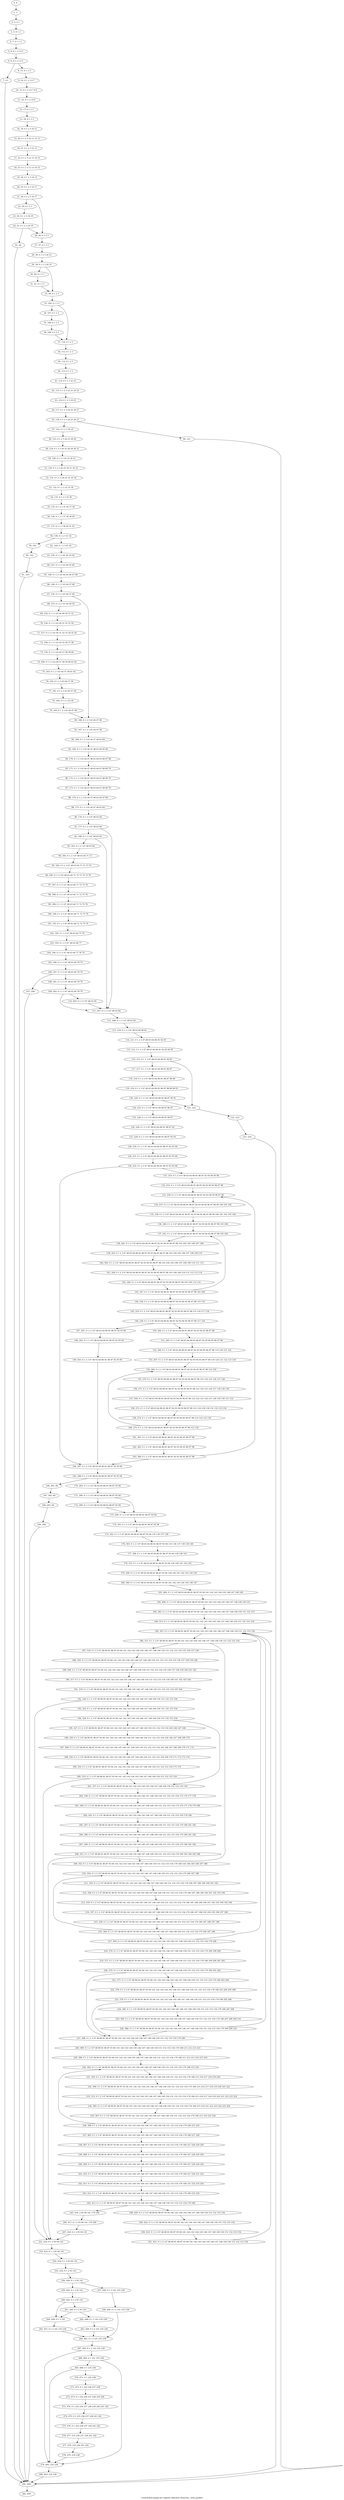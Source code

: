 digraph G {
graph [label="Control-flow-graph for register allocator (function _send_packet)"]
0[label="0, 0: "];
1[label="1, 1: "];
2[label="2, 2: 0 1 "];
3[label="3, 5: 0 1 2 "];
4[label="4, 7: 0 1 2 3 "];
5[label="5, 8: 0 1 2 3 4 5 "];
6[label="6, 9: 0 1 2 3 4 5 "];
7[label="7, 12: "];
8[label="8, 13: 0 1 2 3 "];
9[label="9, 14: 0 1 2 3 6 7 "];
10[label="10, 15: 0 1 2 3 6 7 8 9 "];
11[label="11, 16: 0 1 2 3 8 9 "];
12[label="12, 17: 0 1 2 3 "];
13[label="13, 18: 0 1 2 3 "];
14[label="14, 19: 0 1 2 3 10 11 "];
15[label="15, 20: 0 1 2 3 10 11 12 13 "];
16[label="16, 21: 0 1 2 3 12 13 "];
17[label="17, 22: 0 1 2 3 12 13 14 15 "];
18[label="18, 23: 0 1 2 3 12 13 14 15 "];
19[label="19, 24: 0 1 2 3 14 15 "];
20[label="20, 25: 0 1 2 3 16 17 "];
21[label="21, 26: 0 1 2 3 16 17 "];
22[label="22, 29: 0 1 2 3 "];
23[label="23, 30: 0 1 2 3 18 19 "];
24[label="24, 31: 0 1 2 3 18 19 "];
25[label="25, 34: "];
26[label="26, 36: 0 1 2 3 "];
27[label="27, 37: 0 1 2 3 "];
28[label="28, 38: 0 1 2 3 20 21 "];
29[label="29, 39: 0 1 2 3 20 21 "];
30[label="30, 40: 0 1 2 3 "];
31[label="31, 41: 0 1 2 3 "];
32[label="32, 48: 0 1 2 3 "];
33[label="33, 104: 0 1 2 3 "];
34[label="34, 107: 0 1 2 3 "];
35[label="35, 108: 0 1 2 3 "];
36[label="36, 109: 0 1 2 3 "];
37[label="37, 110: 0 1 2 3 "];
38[label="38, 111: 0 1 2 3 "];
39[label="39, 112: 0 1 2 3 "];
40[label="40, 113: 0 1 2 3 "];
41[label="41, 114: 0 1 2 3 22 23 "];
42[label="42, 115: 0 1 2 3 22 23 24 25 "];
43[label="43, 116: 0 1 2 3 24 25 "];
44[label="44, 117: 0 1 2 3 24 25 26 27 "];
45[label="45, 118: 0 1 2 3 24 25 26 27 "];
46[label="46, 121: "];
47[label="47, 122: 0 1 2 3 24 25 "];
48[label="48, 123: 0 1 2 3 24 25 28 29 "];
49[label="49, 124: 0 1 2 3 24 25 28 29 30 31 "];
50[label="50, 128: 0 1 2 3 24 25 30 31 "];
51[label="51, 130: 0 1 2 3 24 25 30 31 32 33 "];
52[label="52, 131: 0 1 2 3 24 25 32 33 34 "];
53[label="53, 132: 0 1 2 3 32 33 34 "];
54[label="54, 133: 0 1 2 3 35 36 "];
55[label="55, 135: 0 1 2 3 35 36 37 38 "];
56[label="56, 136: 0 1 2 3 37 38 39 40 "];
57[label="57, 137: 0 1 2 3 39 40 41 42 "];
58[label="58, 138: 0 1 2 3 41 42 "];
59[label="59, 141: "];
60[label="60, 142: "];
61[label="61, 143: "];
62[label="62, 144: 0 1 2 3 41 42 "];
63[label="63, 145: 0 1 2 3 41 42 43 44 "];
64[label="64, 147: 0 1 2 3 43 44 45 46 "];
65[label="65, 148: 0 1 2 3 43 44 45 46 47 48 "];
66[label="66, 149: 0 1 2 3 43 44 47 48 "];
67[label="67, 150: 0 1 2 3 43 44 47 48 "];
68[label="68, 153: 0 1 2 3 43 44 49 50 "];
69[label="69, 154: 0 1 2 3 43 44 49 50 51 52 "];
70[label="70, 156: 0 1 2 3 43 44 51 52 53 54 "];
71[label="71, 157: 0 1 2 3 43 44 51 52 53 54 55 56 "];
72[label="72, 158: 0 1 2 3 43 44 55 56 57 58 "];
73[label="73, 159: 0 1 2 3 43 44 57 58 59 60 "];
74[label="74, 160: 0 1 2 3 43 44 57 58 59 60 61 62 "];
75[label="75, 163: 0 1 2 3 43 44 57 58 61 62 "];
76[label="76, 162: 0 1 2 3 43 44 57 58 "];
77[label="77, 161: 0 1 2 3 43 44 57 58 "];
78[label="78, 164: 0 1 2 3 43 44 "];
79[label="79, 165: 0 1 2 3 43 44 47 48 "];
80[label="80, 166: 0 1 2 3 43 44 47 48 "];
81[label="81, 167: 0 1 2 3 43 44 47 48 "];
82[label="82, 168: 0 1 2 3 43 44 47 48 63 64 "];
83[label="83, 169: 0 1 2 3 43 44 47 48 63 64 65 66 "];
84[label="84, 170: 0 1 2 3 43 44 47 48 63 64 65 66 67 68 "];
85[label="85, 171: 0 1 2 3 43 44 47 48 63 64 67 68 69 70 "];
86[label="86, 172: 0 1 2 3 43 44 47 48 63 64 67 68 69 70 "];
87[label="87, 173: 0 1 2 3 43 44 47 48 63 64 67 68 69 70 "];
88[label="88, 174: 0 1 2 3 43 44 47 48 63 64 67 68 "];
89[label="89, 175: 0 1 2 3 43 44 47 48 63 64 "];
90[label="90, 176: 0 1 2 3 47 48 63 64 "];
91[label="91, 177: 0 1 2 3 47 48 63 64 "];
92[label="92, 180: 0 1 2 3 47 48 63 64 "];
93[label="93, 183: 0 1 2 3 47 48 63 64 "];
94[label="94, 184: 0 1 2 3 47 48 63 64 71 72 "];
95[label="95, 185: 0 1 2 3 47 48 63 64 71 72 73 74 "];
96[label="96, 186: 0 1 2 3 47 48 63 64 71 72 73 74 75 76 "];
97[label="97, 187: 0 1 2 3 47 48 63 64 71 72 75 76 "];
98[label="98, 188: 0 1 2 3 47 48 63 64 71 72 75 76 "];
99[label="99, 189: 0 1 2 3 47 48 63 64 71 72 75 76 "];
100[label="100, 190: 0 1 2 3 47 48 63 64 71 72 75 76 "];
101[label="101, 191: 0 1 2 3 47 48 63 64 71 72 75 76 "];
102[label="102, 192: 0 1 2 3 47 48 63 64 75 76 "];
103[label="103, 193: 0 1 2 3 47 48 63 64 77 "];
104[label="104, 194: 0 1 2 3 47 48 63 64 77 78 79 "];
105[label="105, 196: 0 1 2 3 47 48 63 64 78 79 "];
106[label="106, 197: 0 1 2 3 47 48 63 64 78 79 "];
107[label="107, 200: "];
108[label="108, 201: 0 1 2 3 47 48 63 64 78 79 "];
109[label="109, 202: 0 1 2 3 47 48 63 64 78 79 "];
110[label="110, 205: 0 1 2 3 47 48 63 64 "];
111[label="111, 207: 0 1 2 3 47 48 63 64 "];
112[label="112, 208: 0 1 2 3 47 48 63 64 "];
113[label="113, 210: 0 1 2 3 47 48 63 64 80 81 "];
114[label="114, 211: 0 1 2 3 47 48 63 64 80 81 82 83 "];
115[label="115, 212: 0 1 2 3 47 48 63 64 80 81 82 83 84 85 "];
116[label="116, 213: 0 1 2 3 47 48 63 64 80 81 84 85 "];
117[label="117, 217: 0 1 2 3 47 48 63 64 80 81 86 87 "];
118[label="118, 218: 0 1 2 3 47 48 63 64 80 81 86 87 88 89 "];
119[label="119, 219: 0 1 2 3 47 48 63 64 80 81 86 87 88 89 90 91 "];
120[label="120, 220: 0 1 2 3 47 48 63 64 80 81 86 87 90 91 "];
121[label="121, 222: "];
122[label="122, 223: "];
123[label="123, 224: "];
124[label="124, 225: 0 1 2 3 47 48 63 64 80 81 86 87 "];
125[label="125, 226: 0 1 2 3 47 48 63 64 80 81 86 87 "];
126[label="126, 228: 0 1 2 3 47 48 63 64 80 81 86 87 92 "];
127[label="127, 229: 0 1 2 3 47 48 63 64 80 81 86 87 92 93 "];
128[label="128, 230: 0 1 2 3 47 48 63 64 80 81 86 87 92 93 94 "];
129[label="129, 231: 0 1 2 3 47 48 63 64 80 81 86 87 92 93 94 "];
130[label="130, 232: 0 1 2 3 47 48 63 64 80 81 86 87 92 93 94 "];
131[label="131, 253: 0 1 2 3 47 48 63 64 80 81 86 87 92 93 94 95 96 "];
132[label="132, 514: 0 1 2 3 47 48 63 64 80 81 86 87 92 93 94 95 96 97 98 "];
133[label="133, 236: 0 1 2 3 47 48 63 64 80 81 86 87 92 93 94 95 96 97 98 "];
134[label="134, 237: 0 1 2 3 47 48 63 64 80 81 86 87 92 93 94 95 96 97 98 99 100 101 102 "];
135[label="135, 238: 0 1 2 3 47 48 63 64 80 81 86 87 92 93 94 95 96 97 98 99 100 101 102 103 104 "];
136[label="136, 240: 0 1 2 3 47 48 63 64 80 81 86 87 92 93 94 95 96 97 98 103 104 "];
137[label="137, 241: 0 1 2 3 47 48 63 64 80 81 86 87 92 93 94 95 96 97 98 103 104 "];
138[label="138, 242: 0 1 2 3 47 48 63 64 80 81 86 87 92 93 94 95 96 97 98 103 104 105 106 107 108 "];
139[label="139, 243: 0 1 2 3 47 48 63 64 80 81 86 87 92 93 94 95 96 97 98 103 104 105 106 107 108 109 110 "];
140[label="140, 502: 0 1 2 3 47 48 63 64 80 81 86 87 92 93 94 95 96 97 98 103 104 105 106 107 108 109 110 111 112 "];
141[label="141, 244: 0 1 2 3 47 48 63 64 80 81 86 87 92 93 94 95 96 97 98 103 104 109 110 111 112 113 114 "];
142[label="142, 246: 0 1 2 3 47 48 63 64 80 81 86 87 92 93 94 95 96 97 98 103 104 113 114 "];
143[label="143, 247: 0 1 2 3 47 48 63 64 80 81 86 87 92 93 94 95 96 97 98 103 104 "];
144[label="144, 254: 0 1 2 3 47 48 63 64 80 81 86 87 92 93 94 95 96 97 98 115 116 "];
145[label="145, 255: 0 1 2 3 47 48 63 64 80 81 86 87 92 93 94 95 96 97 98 115 116 117 118 "];
146[label="146, 256: 0 1 2 3 47 48 63 64 80 81 86 87 92 93 94 95 96 97 98 117 118 "];
147[label="147, 261: 0 1 2 3 47 48 63 64 80 81 86 87 92 93 94 "];
148[label="148, 262: 0 1 2 3 47 48 63 64 80 81 86 87 92 93 94 "];
149[label="149, 263: 0 1 2 3 47 48 63 64 80 81 86 87 92 93 94 "];
150[label="150, 264: 0 1 2 3 47 48 63 64 80 81 86 87 92 93 94 95 96 97 98 "];
151[label="151, 265: 0 1 2 3 47 48 63 64 80 81 86 87 92 93 94 95 96 97 98 "];
152[label="152, 266: 0 1 2 3 47 48 63 64 80 81 86 87 92 93 94 95 96 97 98 119 120 121 122 "];
153[label="153, 267: 0 1 2 3 47 48 63 64 80 81 86 87 92 93 94 95 96 97 98 119 120 121 122 123 124 "];
154[label="154, 269: 0 1 2 3 47 48 63 64 80 81 86 87 92 93 94 95 96 97 98 123 124 "];
155[label="155, 270: 0 1 2 3 47 48 63 64 80 81 86 87 92 93 94 95 96 97 98 123 124 125 126 127 128 "];
156[label="156, 271: 0 1 2 3 47 48 63 64 80 81 86 87 92 93 94 95 96 97 98 123 124 125 126 127 128 129 130 "];
157[label="157, 504: 0 1 2 3 47 48 63 64 80 81 86 87 92 93 94 95 96 97 98 123 124 125 126 127 128 129 130 131 132 "];
158[label="158, 272: 0 1 2 3 47 48 63 64 80 81 86 87 92 93 94 95 96 97 98 123 124 129 130 131 132 133 134 "];
159[label="159, 274: 0 1 2 3 47 48 63 64 80 81 86 87 92 93 94 95 96 97 98 123 124 133 134 "];
160[label="160, 275: 0 1 2 3 47 48 63 64 80 81 86 87 92 93 94 95 96 97 98 123 124 "];
161[label="161, 281: 0 1 2 3 47 48 63 64 80 81 86 87 92 93 94 95 96 97 98 "];
162[label="162, 283: 0 1 2 3 47 48 63 64 80 81 86 87 92 93 94 95 96 97 98 "];
163[label="163, 284: 0 1 2 3 47 48 63 64 80 81 86 87 92 93 94 95 96 97 98 "];
164[label="164, 287: 0 1 2 3 47 48 63 64 80 81 86 87 92 93 94 "];
165[label="165, 288: 0 1 2 3 47 48 63 64 80 81 86 87 92 93 94 "];
166[label="166, 291: 94 "];
167[label="167, 292: 94 "];
168[label="168, 293: 94 "];
169[label="169, 294: "];
170[label="170, 295: 0 1 2 3 47 48 63 64 80 81 86 87 93 94 "];
171[label="171, 296: 0 1 2 3 47 48 63 64 80 81 86 87 93 94 "];
172[label="172, 299: 0 1 2 3 47 48 63 64 80 81 86 87 93 94 "];
173[label="173, 300: 0 1 2 3 47 48 63 64 80 81 86 87 93 94 "];
174[label="174, 301: 0 1 2 3 47 48 63 64 80 81 86 87 93 94 "];
175[label="175, 302: 0 1 2 3 47 48 63 64 80 81 86 87 93 94 135 136 137 138 "];
176[label="176, 303: 0 1 2 3 47 48 63 64 80 81 86 87 93 94 135 136 137 138 139 140 "];
177[label="177, 306: 0 1 2 3 47 48 63 64 80 81 86 87 93 94 139 140 141 "];
178[label="178, 315: 0 1 2 3 47 48 63 64 80 81 86 87 93 94 139 140 141 142 143 "];
179[label="179, 328: 0 1 2 3 47 48 63 64 80 81 86 87 93 94 139 140 141 142 143 144 145 "];
180[label="180, 346: 0 1 2 3 47 48 63 64 80 81 86 87 93 94 141 142 143 144 145 146 147 "];
181[label="181, 404: 0 1 2 3 47 48 63 64 80 81 86 87 93 94 141 142 143 144 145 146 147 148 149 "];
182[label="182, 406: 0 1 2 3 47 48 63 64 80 81 86 87 93 94 141 142 143 144 145 146 147 148 149 150 151 "];
183[label="183, 383: 0 1 2 3 47 48 63 64 80 81 86 87 93 94 141 142 143 144 145 146 147 148 149 150 151 152 153 "];
184[label="184, 515: 0 1 2 3 47 48 80 81 86 87 93 94 141 142 143 144 145 146 147 148 149 150 151 152 153 154 "];
185[label="185, 307: 0 1 2 3 47 48 80 81 86 87 93 94 141 142 143 144 145 146 147 148 149 150 151 152 153 154 "];
186[label="186, 311: 0 1 2 3 47 48 80 81 86 87 93 94 141 142 143 144 145 146 147 148 149 150 151 152 153 154 "];
187[label="187, 314: 0 1 2 3 47 48 80 81 86 87 93 94 141 142 143 144 145 146 147 148 149 150 151 152 153 154 155 156 157 158 "];
188[label="188, 316: 0 1 2 3 47 48 80 81 86 87 93 94 141 142 143 144 145 146 147 148 149 150 151 152 153 154 155 156 157 158 159 160 "];
189[label="189, 506: 0 1 2 3 47 48 80 81 86 87 93 94 141 142 143 144 145 146 147 148 149 150 151 152 153 154 155 156 157 158 159 160 161 162 "];
190[label="190, 317: 0 1 2 3 47 48 80 81 86 87 93 94 141 142 143 144 145 146 147 148 149 150 151 152 153 154 159 160 161 162 163 164 "];
191[label="191, 319: 0 1 2 3 47 48 80 81 86 87 93 94 141 142 143 144 145 146 147 148 149 150 151 152 153 154 163 164 "];
192[label="192, 320: 0 1 2 3 47 48 80 81 86 87 93 94 141 142 143 144 145 146 147 148 149 150 151 152 153 154 "];
193[label="193, 323: 0 1 2 3 47 48 80 81 86 87 93 94 141 142 143 144 145 146 147 148 149 150 151 152 153 154 "];
194[label="194, 324: 0 1 2 3 47 48 80 81 86 87 93 94 141 142 143 144 145 146 147 148 149 150 151 152 153 154 "];
195[label="195, 327: 0 1 2 3 47 48 80 81 86 87 93 94 141 142 143 144 145 146 147 148 149 150 151 152 153 154 165 166 167 168 "];
196[label="196, 329: 0 1 2 3 47 48 80 81 86 87 93 94 141 142 143 144 145 146 147 148 149 150 151 152 153 154 165 166 167 168 169 170 "];
197[label="197, 508: 0 1 2 3 47 48 80 81 86 87 93 94 141 142 143 144 145 146 147 148 149 150 151 152 153 154 165 166 167 168 169 170 171 172 "];
198[label="198, 330: 0 1 2 3 47 48 80 81 86 87 93 94 141 142 143 144 145 146 147 148 149 150 151 152 153 154 169 170 171 172 173 174 "];
199[label="199, 332: 0 1 2 3 47 48 80 81 86 87 93 94 141 142 143 144 145 146 147 148 149 150 151 152 153 154 173 174 "];
200[label="200, 333: 0 1 2 3 47 48 80 81 86 87 93 94 141 142 143 144 145 146 147 148 149 150 151 152 153 154 "];
201[label="201, 337: 0 1 2 3 47 48 80 81 86 87 93 94 141 142 143 144 145 146 147 148 149 150 151 152 153 154 "];
202[label="202, 339: 0 1 2 3 47 48 80 81 86 87 93 94 141 142 143 144 145 146 147 148 149 150 151 152 153 154 175 176 177 178 "];
203[label="203, 340: 0 1 2 3 47 48 80 81 86 87 93 94 141 142 143 144 145 146 147 148 149 150 151 152 153 154 175 176 177 178 179 180 "];
204[label="204, 342: 0 1 2 3 47 48 80 81 86 87 93 94 141 142 143 144 145 146 147 148 149 150 151 152 153 154 179 180 "];
205[label="205, 347: 0 1 2 3 47 48 80 81 86 87 93 94 141 142 143 144 145 146 147 148 149 150 151 152 153 154 179 180 181 182 "];
206[label="206, 348: 0 1 2 3 47 48 80 81 86 87 93 94 141 142 143 144 145 146 147 148 149 150 151 152 153 154 179 180 181 182 "];
207[label="207, 349: 0 1 2 3 47 48 80 81 86 87 93 94 141 142 143 144 145 146 147 148 149 150 151 152 153 154 179 180 181 182 "];
208[label="208, 351: 0 1 2 3 47 48 80 81 86 87 93 94 141 142 143 144 145 146 147 148 149 150 151 152 153 154 179 180 183 184 185 186 "];
209[label="209, 352: 0 1 2 3 47 48 80 81 86 87 93 94 141 142 143 144 145 146 147 148 149 150 151 152 153 154 179 180 183 184 185 186 187 188 "];
210[label="210, 354: 0 1 2 3 47 48 80 81 86 87 93 94 141 142 143 144 145 146 147 148 149 150 151 152 153 154 179 180 187 188 "];
211[label="211, 355: 0 1 2 3 47 48 80 81 86 87 93 94 141 142 143 144 145 146 147 148 149 150 151 152 153 154 179 180 187 188 189 190 191 192 "];
212[label="212, 356: 0 1 2 3 47 48 80 81 86 87 93 94 141 142 143 144 145 146 147 148 149 150 151 152 153 154 179 180 187 188 189 190 191 192 193 194 "];
213[label="213, 510: 0 1 2 3 47 48 80 81 86 87 93 94 141 142 143 144 145 146 147 148 149 150 151 152 153 154 179 180 187 188 189 190 191 192 193 194 195 196 "];
214[label="214, 357: 0 1 2 3 47 48 80 81 86 87 93 94 141 142 143 144 145 146 147 148 149 150 151 152 153 154 179 180 187 188 193 194 195 196 197 198 "];
215[label="215, 359: 0 1 2 3 47 48 80 81 86 87 93 94 141 142 143 144 145 146 147 148 149 150 151 152 153 154 179 180 187 188 197 198 "];
216[label="216, 360: 0 1 2 3 47 48 80 81 86 87 93 94 141 142 143 144 145 146 147 148 149 150 151 152 153 154 179 180 187 188 "];
217[label="217, 365: 0 1 2 3 47 48 80 81 86 87 93 94 141 142 143 144 145 146 147 148 149 150 151 152 153 154 179 180 "];
218[label="218, 370: 0 1 2 3 47 48 80 81 86 87 93 94 141 142 143 144 145 146 147 148 149 150 151 152 153 154 179 180 199 200 "];
219[label="219, 371: 0 1 2 3 47 48 80 81 86 87 93 94 141 142 143 144 145 146 147 148 149 150 151 152 153 154 179 180 199 200 201 202 "];
220[label="220, 372: 0 1 2 3 47 48 80 81 86 87 93 94 141 142 143 144 145 146 147 148 149 150 151 152 153 154 179 180 201 202 "];
221[label="221, 377: 0 1 2 3 47 48 80 81 86 87 93 94 141 142 143 144 145 146 147 148 149 150 151 152 153 154 179 180 203 204 "];
222[label="222, 378: 0 1 2 3 47 48 80 81 86 87 93 94 141 142 143 144 145 146 147 148 149 150 151 152 153 154 179 180 203 204 205 206 "];
223[label="223, 379: 0 1 2 3 47 48 80 81 86 87 93 94 141 142 143 144 145 146 147 148 149 150 151 152 153 154 179 180 205 206 "];
224[label="224, 384: 0 1 2 3 47 48 80 81 86 87 93 94 141 142 143 144 145 146 147 148 149 150 151 152 153 154 179 180 207 208 "];
225[label="225, 385: 0 1 2 3 47 48 80 81 86 87 93 94 141 142 143 144 145 146 147 148 149 150 151 152 153 154 179 180 207 208 209 210 "];
226[label="226, 386: 0 1 2 3 47 48 80 81 86 87 93 94 141 142 143 144 145 146 147 148 149 150 151 152 153 154 179 180 209 210 "];
227[label="227, 388: 0 1 2 3 47 48 80 81 86 87 93 94 141 142 143 144 145 146 147 148 149 150 151 152 153 154 179 180 "];
228[label="228, 389: 0 1 2 3 47 48 80 81 86 87 93 94 141 142 143 144 145 146 147 148 149 150 151 152 153 154 179 180 211 212 213 214 "];
229[label="229, 390: 0 1 2 3 47 48 80 81 86 87 93 94 141 142 143 144 145 146 147 148 149 150 151 152 153 154 179 180 211 212 213 214 215 216 "];
230[label="230, 392: 0 1 2 3 47 48 80 81 86 87 93 94 141 142 143 144 145 146 147 148 149 150 151 152 153 154 179 180 215 216 "];
231[label="231, 393: 0 1 2 3 47 48 80 81 86 87 93 94 141 142 143 144 145 146 147 148 149 150 151 152 153 154 179 180 215 216 217 218 219 220 "];
232[label="232, 394: 0 1 2 3 47 48 80 81 86 87 93 94 141 142 143 144 145 146 147 148 149 150 151 152 153 154 179 180 215 216 217 218 219 220 221 222 "];
233[label="233, 512: 0 1 2 3 47 48 80 81 86 87 93 94 141 142 143 144 145 146 147 148 149 150 151 152 153 154 179 180 215 216 217 218 219 220 221 222 223 224 "];
234[label="234, 395: 0 1 2 3 47 48 80 81 86 87 93 94 141 142 143 144 145 146 147 148 149 150 151 152 153 154 179 180 215 216 221 222 223 224 225 226 "];
235[label="235, 397: 0 1 2 3 47 48 80 81 86 87 93 94 141 142 143 144 145 146 147 148 149 150 151 152 153 154 179 180 215 216 225 226 "];
236[label="236, 398: 0 1 2 3 47 48 80 81 86 87 93 94 141 142 143 144 145 146 147 148 149 150 151 152 153 154 179 180 215 216 "];
237[label="237, 405: 0 1 2 3 47 48 80 81 86 87 93 94 141 142 143 144 145 146 147 148 149 150 151 152 153 154 179 180 227 228 "];
238[label="238, 407: 0 1 2 3 47 48 80 81 86 87 93 94 141 142 143 144 145 146 147 148 149 150 151 152 153 154 179 180 227 228 229 230 "];
239[label="239, 408: 0 1 2 3 47 48 80 81 86 87 93 94 141 142 143 144 145 146 147 148 149 150 151 152 153 154 179 180 227 228 229 230 "];
240[label="240, 409: 0 1 2 3 47 48 80 81 86 87 93 94 141 142 143 144 145 146 147 148 149 150 151 152 153 154 179 180 227 228 229 230 "];
241[label="241, 410: 0 1 2 3 47 48 80 81 86 87 93 94 141 142 143 144 145 146 147 148 149 150 151 152 153 154 179 180 227 228 231 232 "];
242[label="242, 411: 0 1 2 3 47 48 80 81 86 87 93 94 141 142 143 144 145 146 147 148 149 150 151 152 153 154 179 180 231 232 233 234 "];
243[label="243, 412: 0 1 2 3 47 48 80 81 86 87 93 94 141 142 143 144 145 146 147 148 149 150 151 152 153 154 179 180 233 234 "];
244[label="244, 413: 0 1 2 3 47 48 80 81 86 87 93 94 141 142 143 144 145 146 147 148 149 150 151 152 153 154 179 180 "];
245[label="245, 416: 2 93 94 141 179 180 "];
246[label="246, 417: 0 1 2 93 94 141 179 180 "];
247[label="247, 418: 0 1 2 93 94 141 "];
248[label="248, 420: 0 1 2 3 47 48 80 81 86 87 93 94 142 143 144 145 146 147 148 149 150 151 152 153 154 "];
249[label="249, 422: 0 1 2 3 47 48 80 81 86 87 93 94 142 143 144 145 146 147 148 149 150 151 152 153 154 "];
250[label="250, 423: 0 1 2 3 47 48 80 81 86 87 93 94 141 142 143 144 145 146 147 148 149 150 151 152 153 154 "];
251[label="251, 431: 0 1 2 3 47 48 80 81 86 87 93 94 141 142 143 144 145 146 147 148 149 150 151 152 153 154 "];
252[label="252, 432: 0 1 2 93 94 141 "];
253[label="253, 433: 0 1 2 93 94 141 "];
254[label="254, 434: 0 1 2 93 94 141 "];
255[label="255, 435: 0 1 2 93 141 "];
256[label="256, 436: 0 1 2 93 141 "];
257[label="257, 439: 0 1 2 141 235 236 "];
258[label="258, 440: 0 1 2 141 235 236 "];
259[label="259, 441: 0 1 2 93 141 "];
260[label="260, 442: 0 1 2 93 141 "];
261[label="261, 445: 0 1 2 93 141 "];
262[label="262, 448: 0 1 2 141 235 236 "];
263[label="263, 449: 0 1 2 141 235 236 "];
264[label="264, 450: 0 1 2 141 "];
265[label="265, 451: 0 1 2 141 235 236 "];
266[label="266, 461: 0 1 2 141 235 236 "];
267[label="267, 462: 0 1 2 141 235 236 "];
268[label="268, 465: 0 1 141 235 236 "];
269[label="269, 468: 0 1 235 236 "];
270[label="270, 471: 0 1 235 236 "];
271[label="271, 472: 0 1 235 236 237 238 "];
272[label="272, 473: 0 1 235 236 237 238 239 240 "];
273[label="273, 474: 0 1 235 236 237 238 239 240 241 242 "];
274[label="274, 475: 0 1 235 236 237 238 241 242 "];
275[label="275, 476: 0 1 235 236 237 238 241 242 "];
276[label="276, 477: 235 236 237 238 241 242 "];
277[label="277, 478: 235 236 241 242 "];
278[label="278, 479: 235 236 "];
279[label="279, 492: 235 236 "];
280[label="280, 493: 235 236 "];
281[label="281, 494: "];
282[label="282, 495: "];
0->1 ;
1->2 ;
2->3 ;
3->4 ;
4->5 ;
5->6 ;
6->7 ;
6->8 ;
7->281 ;
8->9 ;
9->10 ;
10->11 ;
11->12 ;
12->13 ;
13->14 ;
14->15 ;
15->16 ;
16->17 ;
17->18 ;
18->19 ;
19->20 ;
20->21 ;
21->22 ;
21->26 ;
22->23 ;
23->24 ;
24->25 ;
24->26 ;
25->281 ;
26->27 ;
27->28 ;
28->29 ;
29->30 ;
29->32 ;
30->31 ;
31->32 ;
32->33 ;
33->34 ;
33->37 ;
34->35 ;
35->36 ;
36->37 ;
37->38 ;
38->39 ;
39->40 ;
40->41 ;
41->42 ;
42->43 ;
43->44 ;
44->45 ;
45->46 ;
45->47 ;
46->281 ;
47->48 ;
48->49 ;
49->50 ;
50->51 ;
51->52 ;
52->53 ;
53->54 ;
54->55 ;
55->56 ;
56->57 ;
57->58 ;
58->59 ;
58->62 ;
59->60 ;
60->61 ;
61->281 ;
62->63 ;
63->64 ;
64->65 ;
65->66 ;
66->67 ;
67->68 ;
67->80 ;
68->69 ;
69->70 ;
70->71 ;
71->72 ;
72->73 ;
73->74 ;
74->75 ;
75->76 ;
76->77 ;
77->78 ;
78->79 ;
79->80 ;
80->81 ;
81->82 ;
82->83 ;
83->84 ;
84->85 ;
85->86 ;
86->87 ;
87->88 ;
88->89 ;
89->90 ;
90->91 ;
91->92 ;
91->111 ;
92->93 ;
92->111 ;
93->94 ;
94->95 ;
95->96 ;
96->97 ;
97->98 ;
98->99 ;
99->100 ;
100->101 ;
101->102 ;
102->103 ;
103->104 ;
104->105 ;
105->106 ;
106->107 ;
106->108 ;
107->281 ;
108->109 ;
109->110 ;
109->111 ;
110->111 ;
111->112 ;
112->113 ;
113->114 ;
114->115 ;
115->116 ;
116->117 ;
116->121 ;
117->118 ;
118->119 ;
119->120 ;
120->121 ;
120->124 ;
121->122 ;
122->123 ;
123->281 ;
124->125 ;
125->126 ;
126->127 ;
127->128 ;
128->129 ;
129->130 ;
130->131 ;
130->164 ;
131->132 ;
132->133 ;
133->134 ;
134->135 ;
135->136 ;
136->137 ;
137->138 ;
138->139 ;
139->140 ;
140->141 ;
141->142 ;
142->143 ;
143->144 ;
143->137 ;
144->145 ;
145->146 ;
146->147 ;
146->150 ;
147->148 ;
148->149 ;
149->164 ;
150->151 ;
151->152 ;
152->153 ;
153->154 ;
154->155 ;
155->156 ;
156->157 ;
157->158 ;
158->159 ;
159->160 ;
160->161 ;
160->154 ;
161->162 ;
162->163 ;
163->164 ;
163->133 ;
164->165 ;
165->166 ;
165->170 ;
166->167 ;
167->168 ;
168->169 ;
169->281 ;
170->171 ;
171->172 ;
171->173 ;
172->173 ;
173->174 ;
174->175 ;
175->176 ;
176->177 ;
177->178 ;
178->179 ;
179->180 ;
180->181 ;
181->182 ;
182->183 ;
183->184 ;
184->185 ;
185->186 ;
186->187 ;
186->252 ;
187->188 ;
188->189 ;
189->190 ;
190->191 ;
191->192 ;
192->193 ;
192->252 ;
193->194 ;
194->195 ;
194->201 ;
195->196 ;
196->197 ;
197->198 ;
198->199 ;
199->200 ;
200->201 ;
200->252 ;
201->202 ;
202->203 ;
203->204 ;
204->205 ;
205->206 ;
206->207 ;
207->208 ;
208->209 ;
209->210 ;
210->211 ;
211->212 ;
212->213 ;
213->214 ;
214->215 ;
215->216 ;
216->217 ;
216->210 ;
217->218 ;
217->185 ;
218->219 ;
219->220 ;
220->221 ;
220->227 ;
221->222 ;
222->223 ;
223->224 ;
223->227 ;
224->225 ;
225->226 ;
226->227 ;
226->185 ;
227->228 ;
228->229 ;
229->230 ;
230->231 ;
231->232 ;
232->233 ;
233->234 ;
234->235 ;
235->236 ;
236->237 ;
236->230 ;
237->238 ;
238->239 ;
239->240 ;
240->241 ;
241->242 ;
242->243 ;
243->244 ;
244->245 ;
244->248 ;
245->246 ;
246->247 ;
247->252 ;
248->249 ;
249->250 ;
250->251 ;
251->185 ;
252->253 ;
253->254 ;
254->255 ;
255->256 ;
256->257 ;
256->259 ;
257->258 ;
258->266 ;
259->260 ;
260->261 ;
260->264 ;
261->262 ;
261->264 ;
262->263 ;
263->266 ;
264->265 ;
265->266 ;
266->267 ;
267->268 ;
267->279 ;
268->269 ;
268->279 ;
269->270 ;
269->279 ;
270->271 ;
271->272 ;
272->273 ;
273->274 ;
274->275 ;
275->276 ;
276->277 ;
277->278 ;
278->279 ;
279->280 ;
280->281 ;
281->282 ;
}
